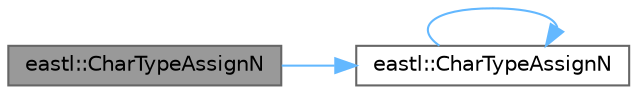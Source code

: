 digraph "eastl::CharTypeAssignN"
{
 // LATEX_PDF_SIZE
  bgcolor="transparent";
  edge [fontname=Helvetica,fontsize=10,labelfontname=Helvetica,labelfontsize=10];
  node [fontname=Helvetica,fontsize=10,shape=box,height=0.2,width=0.4];
  rankdir="LR";
  Node1 [id="Node000001",label="eastl::CharTypeAssignN",height=0.2,width=0.4,color="gray40", fillcolor="grey60", style="filled", fontcolor="black",tooltip=" "];
  Node1 -> Node2 [id="edge1_Node000001_Node000002",color="steelblue1",style="solid",tooltip=" "];
  Node2 [id="Node000002",label="eastl::CharTypeAssignN",height=0.2,width=0.4,color="grey40", fillcolor="white", style="filled",URL="$namespaceeastl.html#a237644df134b98e77d3ef18a2705aa82",tooltip=" "];
  Node2 -> Node2 [id="edge2_Node000002_Node000002",color="steelblue1",style="solid",tooltip=" "];
}
